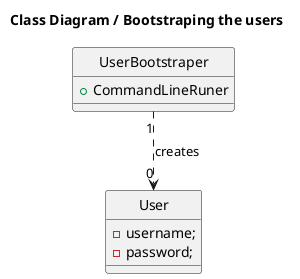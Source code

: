 @startuml
'https://plantuml.com/class-diagram
hide circle


title Class Diagram / Bootstraping the users

class User{
 - username;
  -password;

}

class UserBootstraper{
+ CommandLineRuner
}
UserBootstraper"1"..down>"0"User: creates

@enduml
